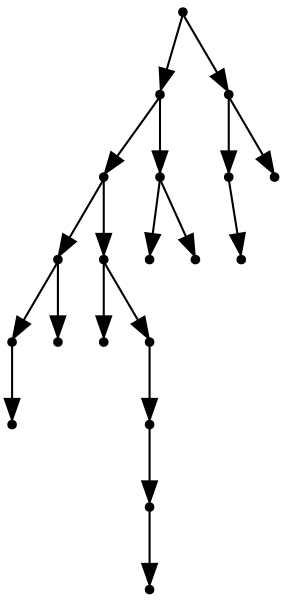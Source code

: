 digraph {
  19 [shape=point];
  14 [shape=point];
  10 [shape=point];
  3 [shape=point];
  1 [shape=point];
  0 [shape=point];
  2 [shape=point];
  9 [shape=point];
  4 [shape=point];
  8 [shape=point];
  7 [shape=point];
  6 [shape=point];
  5 [shape=point];
  13 [shape=point];
  11 [shape=point];
  12 [shape=point];
  18 [shape=point];
  16 [shape=point];
  15 [shape=point];
  17 [shape=point];
19 -> 14;
14 -> 10;
10 -> 3;
3 -> 1;
1 -> 0;
3 -> 2;
10 -> 9;
9 -> 4;
9 -> 8;
8 -> 7;
7 -> 6;
6 -> 5;
14 -> 13;
13 -> 11;
13 -> 12;
19 -> 18;
18 -> 16;
16 -> 15;
18 -> 17;
}
